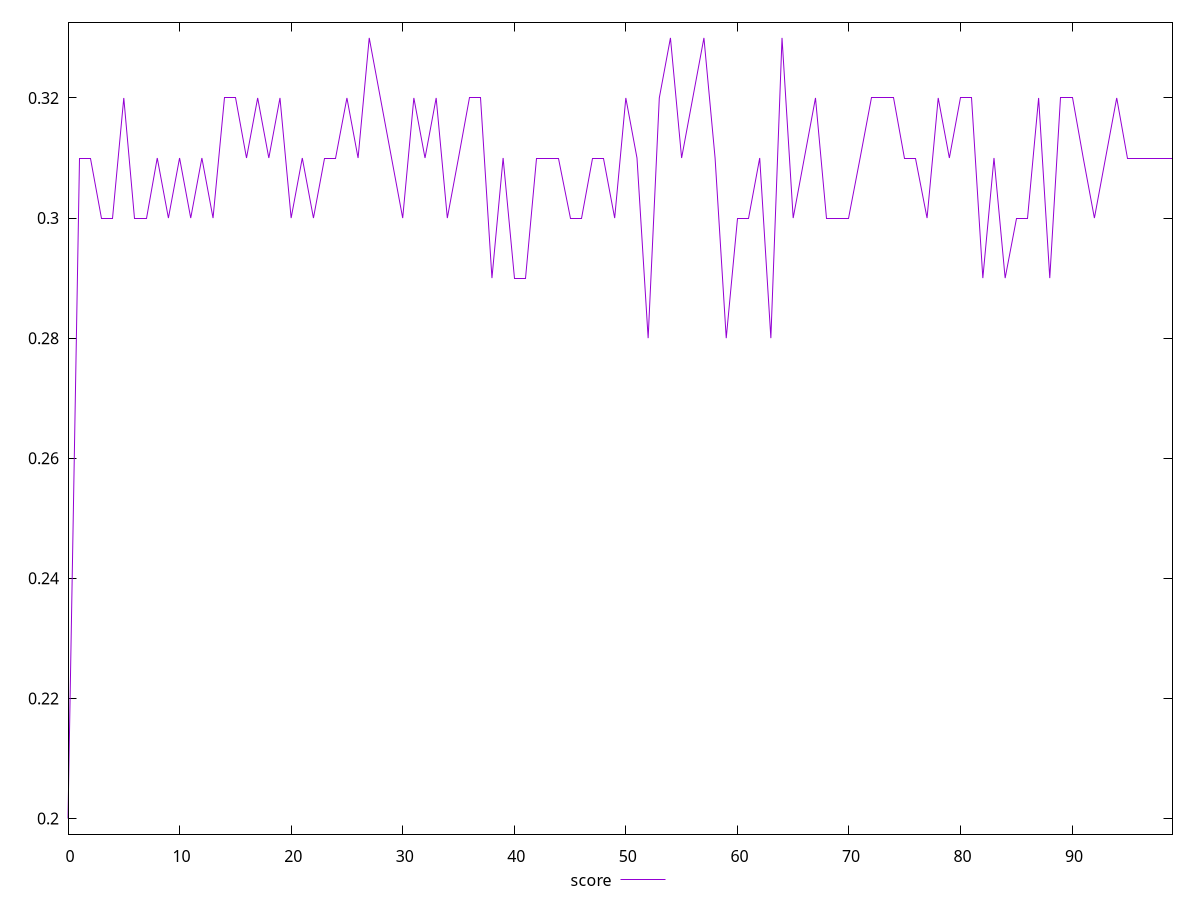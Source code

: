 reset

$score <<EOF
0 0.2
1 0.31
2 0.31
3 0.3
4 0.3
5 0.32
6 0.3
7 0.3
8 0.31
9 0.3
10 0.31
11 0.3
12 0.31
13 0.3
14 0.32
15 0.32
16 0.31
17 0.32
18 0.31
19 0.32
20 0.3
21 0.31
22 0.3
23 0.31
24 0.31
25 0.32
26 0.31
27 0.33
28 0.32
29 0.31
30 0.3
31 0.32
32 0.31
33 0.32
34 0.3
35 0.31
36 0.32
37 0.32
38 0.29
39 0.31
40 0.29
41 0.29
42 0.31
43 0.31
44 0.31
45 0.3
46 0.3
47 0.31
48 0.31
49 0.3
50 0.32
51 0.31
52 0.28
53 0.32
54 0.33
55 0.31
56 0.32
57 0.33
58 0.31
59 0.28
60 0.3
61 0.3
62 0.31
63 0.28
64 0.33
65 0.3
66 0.31
67 0.32
68 0.3
69 0.3
70 0.3
71 0.31
72 0.32
73 0.32
74 0.32
75 0.31
76 0.31
77 0.3
78 0.32
79 0.31
80 0.32
81 0.32
82 0.29
83 0.31
84 0.29
85 0.3
86 0.3
87 0.32
88 0.29
89 0.32
90 0.32
91 0.31
92 0.3
93 0.31
94 0.32
95 0.31
96 0.31
97 0.31
98 0.31
99 0.31
EOF

set key outside below
set xrange [0:99]
set yrange [0.19740000000000002:0.3326]
set trange [0.19740000000000002:0.3326]
set terminal svg size 640, 500 enhanced background rgb 'white'
set output "reports/report_00033_2021-03-01T14-23-16.841Z/max-potential-fid/samples/astro/score/values.svg"

plot $score title "score" with line

reset
